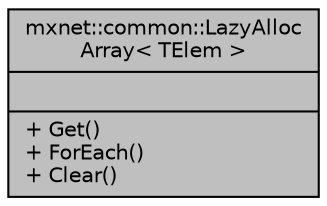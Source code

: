 digraph "mxnet::common::LazyAllocArray&lt; TElem &gt;"
{
  edge [fontname="Helvetica",fontsize="10",labelfontname="Helvetica",labelfontsize="10"];
  node [fontname="Helvetica",fontsize="10",shape=record];
  Node1 [label="{mxnet::common::LazyAlloc\lArray\< TElem \>\n||+ Get()\l+ ForEach()\l+ Clear()\l}",height=0.2,width=0.4,color="black", fillcolor="grey75", style="filled" fontcolor="black"];
}
